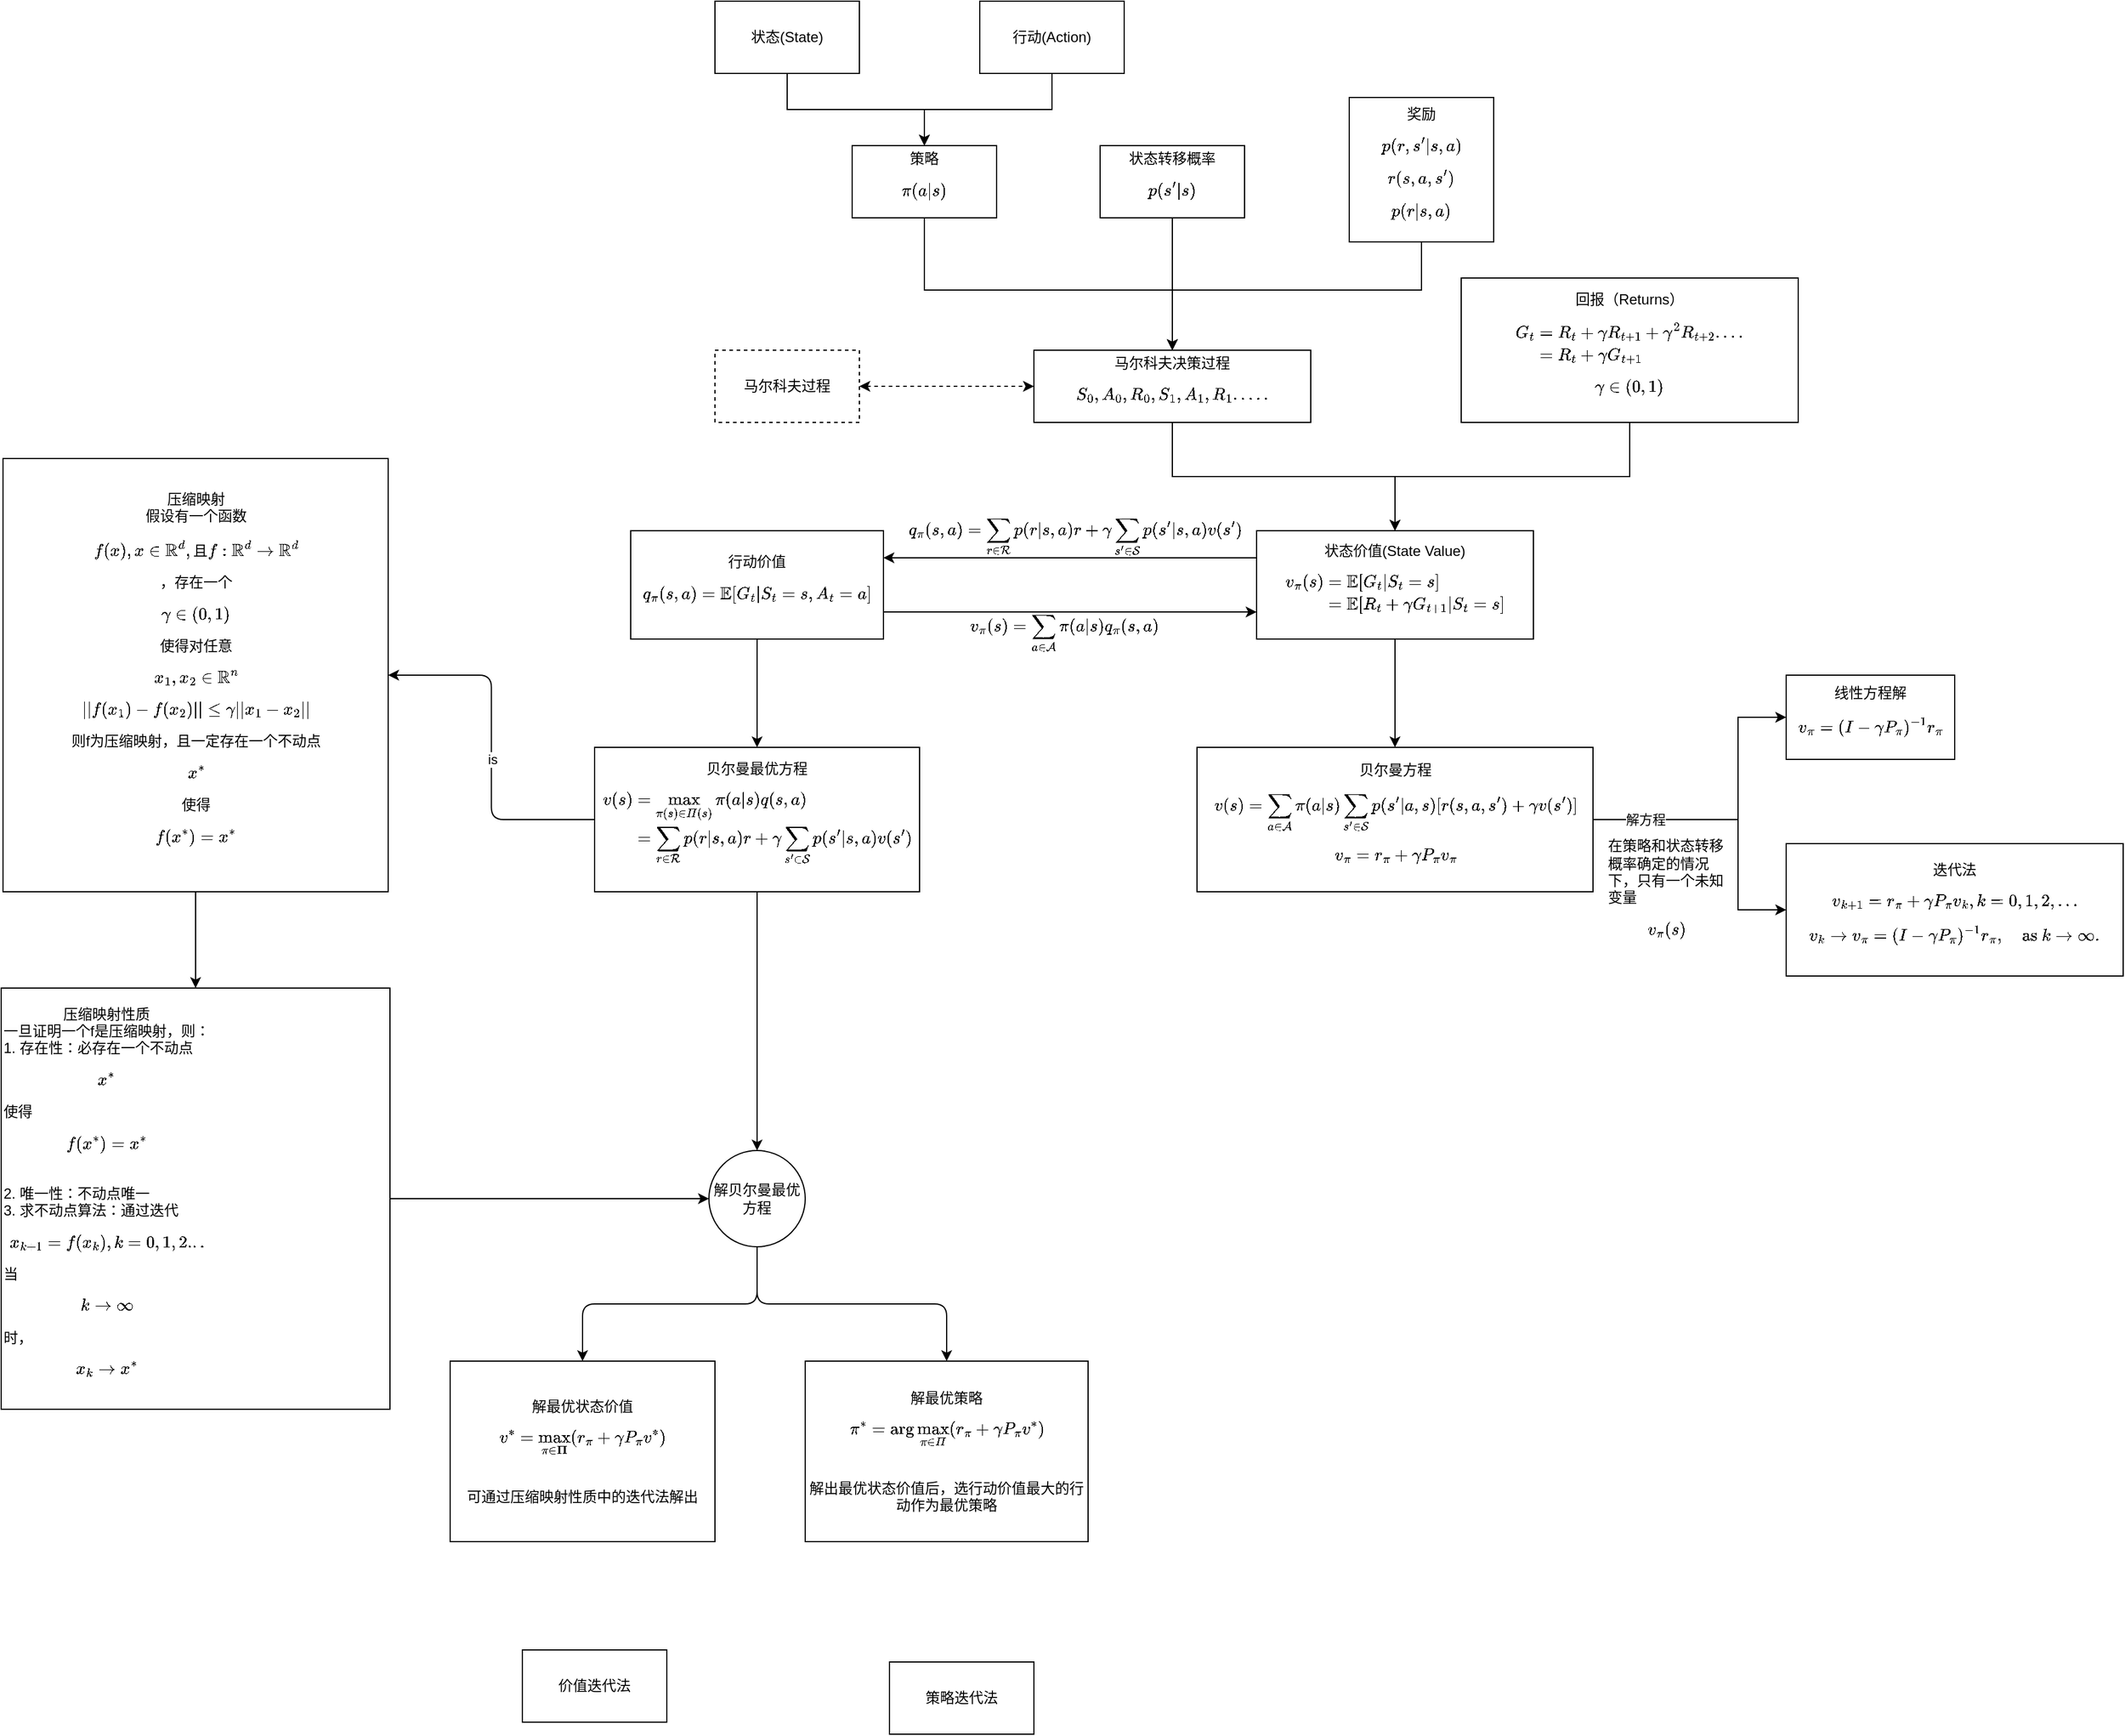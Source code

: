 <mxfile>
    <diagram name="第 1 页" id="x_sHfSsqCgIbrhNbJAqp">
        <mxGraphModel dx="1671" dy="1041" grid="1" gridSize="10" guides="1" tooltips="1" connect="1" arrows="1" fold="1" page="1" pageScale="1" pageWidth="827" pageHeight="1169" math="1" shadow="0">
            <root>
                <mxCell id="0"/>
                <mxCell id="1" parent="0"/>
                <mxCell id="-_xMZnbbGC9S2offaLYl-7" style="edgeStyle=orthogonalEdgeStyle;rounded=0;orthogonalLoop=1;jettySize=auto;html=1;" parent="1" source="-_xMZnbbGC9S2offaLYl-1" target="-_xMZnbbGC9S2offaLYl-3" edge="1">
                    <mxGeometry relative="1" as="geometry"/>
                </mxCell>
                <mxCell id="-_xMZnbbGC9S2offaLYl-1" value="状态(State)" style="rounded=0;whiteSpace=wrap;html=1;" parent="1" vertex="1">
                    <mxGeometry x="180" y="280" width="120" height="60" as="geometry"/>
                </mxCell>
                <mxCell id="-_xMZnbbGC9S2offaLYl-8" style="edgeStyle=orthogonalEdgeStyle;rounded=0;orthogonalLoop=1;jettySize=auto;html=1;entryX=0.5;entryY=0;entryDx=0;entryDy=0;" parent="1" source="-_xMZnbbGC9S2offaLYl-2" target="-_xMZnbbGC9S2offaLYl-3" edge="1">
                    <mxGeometry relative="1" as="geometry"/>
                </mxCell>
                <mxCell id="-_xMZnbbGC9S2offaLYl-2" value="行动(Action)" style="rounded=0;whiteSpace=wrap;html=1;" parent="1" vertex="1">
                    <mxGeometry x="400" y="280" width="120" height="60" as="geometry"/>
                </mxCell>
                <mxCell id="-_xMZnbbGC9S2offaLYl-9" style="edgeStyle=orthogonalEdgeStyle;rounded=0;orthogonalLoop=1;jettySize=auto;html=1;exitX=0.5;exitY=1;exitDx=0;exitDy=0;" parent="1" source="-_xMZnbbGC9S2offaLYl-3" target="-_xMZnbbGC9S2offaLYl-6" edge="1">
                    <mxGeometry relative="1" as="geometry">
                        <Array as="points">
                            <mxPoint x="354" y="520"/>
                            <mxPoint x="560" y="520"/>
                        </Array>
                    </mxGeometry>
                </mxCell>
                <mxCell id="-_xMZnbbGC9S2offaLYl-3" value="策略&lt;div&gt;$$\pi(a|s)$$&lt;/div&gt;" style="rounded=0;whiteSpace=wrap;html=1;" parent="1" vertex="1">
                    <mxGeometry x="294" y="400" width="120" height="60" as="geometry"/>
                </mxCell>
                <mxCell id="-_xMZnbbGC9S2offaLYl-10" style="edgeStyle=orthogonalEdgeStyle;rounded=0;orthogonalLoop=1;jettySize=auto;html=1;entryX=0.5;entryY=0;entryDx=0;entryDy=0;" parent="1" source="-_xMZnbbGC9S2offaLYl-4" target="-_xMZnbbGC9S2offaLYl-6" edge="1">
                    <mxGeometry relative="1" as="geometry"/>
                </mxCell>
                <mxCell id="-_xMZnbbGC9S2offaLYl-4" value="状态转移概率&lt;div&gt;$$p(s'|s)$$&lt;/div&gt;" style="rounded=0;whiteSpace=wrap;html=1;" parent="1" vertex="1">
                    <mxGeometry x="500" y="400" width="120" height="60" as="geometry"/>
                </mxCell>
                <mxCell id="-_xMZnbbGC9S2offaLYl-11" style="edgeStyle=orthogonalEdgeStyle;rounded=0;orthogonalLoop=1;jettySize=auto;html=1;entryX=0.5;entryY=0;entryDx=0;entryDy=0;exitX=0.5;exitY=1;exitDx=0;exitDy=0;" parent="1" source="-_xMZnbbGC9S2offaLYl-5" target="-_xMZnbbGC9S2offaLYl-6" edge="1">
                    <mxGeometry relative="1" as="geometry">
                        <Array as="points">
                            <mxPoint x="767" y="520"/>
                            <mxPoint x="560" y="520"/>
                        </Array>
                    </mxGeometry>
                </mxCell>
                <mxCell id="-_xMZnbbGC9S2offaLYl-5" value="奖励&lt;div&gt;$$p(r,s'|s,a)$$&lt;/div&gt;&lt;div&gt;$$r(s,a,s')$$&lt;/div&gt;&lt;div&gt;$$p(r|s,a)$$&lt;/div&gt;" style="rounded=0;whiteSpace=wrap;html=1;" parent="1" vertex="1">
                    <mxGeometry x="707" y="360" width="120" height="120" as="geometry"/>
                </mxCell>
                <mxCell id="-_xMZnbbGC9S2offaLYl-16" style="edgeStyle=orthogonalEdgeStyle;rounded=0;orthogonalLoop=1;jettySize=auto;html=1;entryX=0.5;entryY=0;entryDx=0;entryDy=0;" parent="1" source="-_xMZnbbGC9S2offaLYl-6" target="-_xMZnbbGC9S2offaLYl-15" edge="1">
                    <mxGeometry relative="1" as="geometry"/>
                </mxCell>
                <mxCell id="-_xMZnbbGC9S2offaLYl-6" value="马尔科夫决策过程&lt;div&gt;$$S_0,A_0,R_0,S_1,A_1,R_1.....$$&lt;/div&gt;" style="rounded=0;whiteSpace=wrap;html=1;" parent="1" vertex="1">
                    <mxGeometry x="445" y="570" width="230" height="60" as="geometry"/>
                </mxCell>
                <mxCell id="-_xMZnbbGC9S2offaLYl-12" value="马尔科夫过程" style="rounded=0;whiteSpace=wrap;html=1;dashed=1;" parent="1" vertex="1">
                    <mxGeometry x="180" y="570" width="120" height="60" as="geometry"/>
                </mxCell>
                <mxCell id="-_xMZnbbGC9S2offaLYl-13" value="" style="endArrow=classic;startArrow=classic;html=1;rounded=0;entryX=0;entryY=0.5;entryDx=0;entryDy=0;exitX=1;exitY=0.5;exitDx=0;exitDy=0;dashed=1;" parent="1" source="-_xMZnbbGC9S2offaLYl-12" target="-_xMZnbbGC9S2offaLYl-6" edge="1">
                    <mxGeometry width="50" height="50" relative="1" as="geometry">
                        <mxPoint x="350" y="630" as="sourcePoint"/>
                        <mxPoint x="400" y="580" as="targetPoint"/>
                    </mxGeometry>
                </mxCell>
                <mxCell id="-_xMZnbbGC9S2offaLYl-17" style="edgeStyle=orthogonalEdgeStyle;rounded=0;orthogonalLoop=1;jettySize=auto;html=1;entryX=0.5;entryY=0;entryDx=0;entryDy=0;" parent="1" source="-_xMZnbbGC9S2offaLYl-14" target="-_xMZnbbGC9S2offaLYl-15" edge="1">
                    <mxGeometry relative="1" as="geometry"/>
                </mxCell>
                <mxCell id="-_xMZnbbGC9S2offaLYl-14" value="回报（Returns）&lt;div&gt;$$\begin{align} G_t&amp;amp;=R_t + \gamma R_{t+1} + \gamma^2 R_{t+2}....\\&amp;amp;=R_t + \gamma G_{t+1}\end{align}$$&lt;/div&gt;&lt;div&gt;$$\gamma \in(0,1)$$&lt;/div&gt;" style="rounded=0;whiteSpace=wrap;html=1;" parent="1" vertex="1">
                    <mxGeometry x="800" y="510" width="280" height="120" as="geometry"/>
                </mxCell>
                <mxCell id="-_xMZnbbGC9S2offaLYl-19" style="edgeStyle=orthogonalEdgeStyle;rounded=0;orthogonalLoop=1;jettySize=auto;html=1;entryX=0.5;entryY=0;entryDx=0;entryDy=0;" parent="1" source="-_xMZnbbGC9S2offaLYl-15" target="-_xMZnbbGC9S2offaLYl-18" edge="1">
                    <mxGeometry relative="1" as="geometry"/>
                </mxCell>
                <mxCell id="-_xMZnbbGC9S2offaLYl-30" style="edgeStyle=orthogonalEdgeStyle;rounded=0;orthogonalLoop=1;jettySize=auto;html=1;entryX=1;entryY=0.25;entryDx=0;entryDy=0;exitX=0;exitY=0.25;exitDx=0;exitDy=0;" parent="1" source="-_xMZnbbGC9S2offaLYl-15" target="-_xMZnbbGC9S2offaLYl-25" edge="1">
                    <mxGeometry relative="1" as="geometry"/>
                </mxCell>
                <mxCell id="-_xMZnbbGC9S2offaLYl-15" value="状态价值(State Value)&lt;div&gt;$$\begin{align}v_{\pi}(s)&amp;amp;=\mathbb{E}[G_t|S_t=s]\\&amp;amp;=\mathbb{E}[R_t + \gamma G_{t+1}|S_t=s]\end{align}$$&lt;/div&gt;" style="rounded=0;whiteSpace=wrap;html=1;" parent="1" vertex="1">
                    <mxGeometry x="630" y="720" width="230" height="90" as="geometry"/>
                </mxCell>
                <mxCell id="-_xMZnbbGC9S2offaLYl-22" style="edgeStyle=orthogonalEdgeStyle;rounded=0;orthogonalLoop=1;jettySize=auto;html=1;entryX=0;entryY=0.5;entryDx=0;entryDy=0;" parent="1" source="-_xMZnbbGC9S2offaLYl-18" target="-_xMZnbbGC9S2offaLYl-20" edge="1">
                    <mxGeometry relative="1" as="geometry">
                        <Array as="points">
                            <mxPoint x="1030" y="960"/>
                            <mxPoint x="1030" y="875"/>
                        </Array>
                    </mxGeometry>
                </mxCell>
                <mxCell id="-_xMZnbbGC9S2offaLYl-23" style="edgeStyle=orthogonalEdgeStyle;rounded=0;orthogonalLoop=1;jettySize=auto;html=1;entryX=0;entryY=0.5;entryDx=0;entryDy=0;" parent="1" source="-_xMZnbbGC9S2offaLYl-18" target="-_xMZnbbGC9S2offaLYl-21" edge="1">
                    <mxGeometry relative="1" as="geometry">
                        <Array as="points">
                            <mxPoint x="1030" y="960"/>
                            <mxPoint x="1030" y="1035"/>
                        </Array>
                    </mxGeometry>
                </mxCell>
                <mxCell id="-_xMZnbbGC9S2offaLYl-24" value="解方程" style="edgeLabel;html=1;align=center;verticalAlign=middle;resizable=0;points=[];" parent="-_xMZnbbGC9S2offaLYl-23" vertex="1" connectable="0">
                    <mxGeometry x="-0.633" relative="1" as="geometry">
                        <mxPoint as="offset"/>
                    </mxGeometry>
                </mxCell>
                <mxCell id="-_xMZnbbGC9S2offaLYl-18" value="贝尔曼方程&lt;div&gt;&lt;font face=&quot;Helvetica&quot;&gt;$$v(s)=\sum_{a\in \mathcal{A}}\pi(a|s)\sum_{s'\in\mathcal{S}}p(s'|a,s)[r(s,a,s')+\gamma v(s')]$$&lt;/font&gt;&lt;/div&gt;&lt;div&gt;$$v_{\pi} = r_{\pi} + \gamma P_{\pi} v_{\pi}$$&lt;font face=&quot;Helvetica&quot;&gt;&lt;/font&gt;&lt;/div&gt;&lt;div&gt;&lt;/div&gt;" style="rounded=0;whiteSpace=wrap;html=1;" parent="1" vertex="1">
                    <mxGeometry x="580.5" y="900" width="329" height="120" as="geometry"/>
                </mxCell>
                <mxCell id="-_xMZnbbGC9S2offaLYl-20" value="线性方程解&lt;div&gt;$$v_{\pi} = (I-\gamma P_{\pi})^{-1}r_{\pi}$$&lt;/div&gt;" style="rounded=0;whiteSpace=wrap;html=1;" parent="1" vertex="1">
                    <mxGeometry x="1070" y="840" width="140" height="70" as="geometry"/>
                </mxCell>
                <mxCell id="-_xMZnbbGC9S2offaLYl-21" value="迭代法&lt;div&gt;$$v_{k+1} = r_{\pi} + \gamma P_{\pi} v_k, k=0,1,2,...$$&lt;/div&gt;&lt;div&gt;$$v_{k} \rightarrow v_{\pi} = (I - \gamma P_{\pi})^{-1} r_{\pi}, \quad \text{as } k \rightarrow \infty.$$&lt;/div&gt;" style="rounded=0;whiteSpace=wrap;html=1;" parent="1" vertex="1">
                    <mxGeometry x="1070" y="980" width="280" height="110" as="geometry"/>
                </mxCell>
                <mxCell id="-_xMZnbbGC9S2offaLYl-31" style="edgeStyle=orthogonalEdgeStyle;rounded=0;orthogonalLoop=1;jettySize=auto;html=1;" parent="1" source="-_xMZnbbGC9S2offaLYl-25" target="-_xMZnbbGC9S2offaLYl-26" edge="1">
                    <mxGeometry relative="1" as="geometry"/>
                </mxCell>
                <mxCell id="4" style="edgeStyle=none;html=1;entryX=0;entryY=0.75;entryDx=0;entryDy=0;exitX=1;exitY=0.75;exitDx=0;exitDy=0;" edge="1" parent="1" source="-_xMZnbbGC9S2offaLYl-25" target="-_xMZnbbGC9S2offaLYl-15">
                    <mxGeometry relative="1" as="geometry"/>
                </mxCell>
                <mxCell id="-_xMZnbbGC9S2offaLYl-25" value="行动价值&lt;br&gt;$$q_{\pi}(s,a) = \mathbb{E}[G_t|S_t=s,A_t=a]$$" style="rounded=0;whiteSpace=wrap;html=1;" parent="1" vertex="1">
                    <mxGeometry x="110" y="720" width="210" height="90" as="geometry"/>
                </mxCell>
                <mxCell id="8" style="edgeStyle=orthogonalEdgeStyle;html=1;entryX=1;entryY=0.5;entryDx=0;entryDy=0;exitX=0;exitY=0.5;exitDx=0;exitDy=0;" edge="1" parent="1" source="-_xMZnbbGC9S2offaLYl-26" target="-_xMZnbbGC9S2offaLYl-27">
                    <mxGeometry relative="1" as="geometry"/>
                </mxCell>
                <mxCell id="9" value="is" style="edgeLabel;html=1;align=center;verticalAlign=middle;resizable=0;points=[];" vertex="1" connectable="0" parent="8">
                    <mxGeometry x="-0.068" y="1" relative="1" as="geometry">
                        <mxPoint x="1" as="offset"/>
                    </mxGeometry>
                </mxCell>
                <mxCell id="13" style="edgeStyle=orthogonalEdgeStyle;html=1;entryX=0.5;entryY=0;entryDx=0;entryDy=0;" edge="1" parent="1" source="-_xMZnbbGC9S2offaLYl-26" target="15">
                    <mxGeometry relative="1" as="geometry">
                        <mxPoint x="215.0" y="1245" as="targetPoint"/>
                    </mxGeometry>
                </mxCell>
                <mxCell id="-_xMZnbbGC9S2offaLYl-26" value="贝尔曼最优方程&lt;br&gt;$$\begin{align}v(s)&amp;amp;=\max_{\pi(s)\in\mathcal{\Pi}(s)}\pi(a|s)q(s,a)\\&amp;amp;=\sum_{r\in\mathcal{R}}p(r|s,a)r + \gamma \sum_{s'\in\mathcal{S}}p(s'|s,a)v(s')&lt;br&gt;\end{align}$$" style="rounded=0;whiteSpace=wrap;html=1;" parent="1" vertex="1">
                    <mxGeometry x="80" y="900" width="270" height="120" as="geometry"/>
                </mxCell>
                <mxCell id="11" style="edgeStyle=orthogonalEdgeStyle;html=1;" edge="1" parent="1" source="-_xMZnbbGC9S2offaLYl-27" target="10">
                    <mxGeometry relative="1" as="geometry"/>
                </mxCell>
                <mxCell id="-_xMZnbbGC9S2offaLYl-27" value="压缩映射&lt;br&gt;假设有一个函数$$f(x),x\in\mathbb{R}^d, 且 f:\mathbb{R}^d \to \mathbb{R}^d$$，存在一个$$\gamma \in (0,1)$$使得对任意$$x_1,x_2 \in \mathbb{R}^n$$$$||f(x_1)-f(x_2)|| \leq \gamma ||x_1-x_2||$$则f为压缩映射，且一定存在一个不动点$$x^*$$使得$$f(x^*)=x^*$$" style="rounded=0;whiteSpace=wrap;html=1;" parent="1" vertex="1">
                    <mxGeometry x="-411.5" y="660" width="320" height="360" as="geometry"/>
                </mxCell>
                <mxCell id="-_xMZnbbGC9S2offaLYl-28" value="价值迭代法" style="rounded=0;whiteSpace=wrap;html=1;" parent="1" vertex="1">
                    <mxGeometry x="20" y="1650" width="120" height="60" as="geometry"/>
                </mxCell>
                <mxCell id="-_xMZnbbGC9S2offaLYl-29" value="策略迭代法" style="rounded=0;whiteSpace=wrap;html=1;" parent="1" vertex="1">
                    <mxGeometry x="325" y="1660" width="120" height="60" as="geometry"/>
                </mxCell>
                <mxCell id="5" value="$$q_{\pi}(s,a) = \sum_{r\in\mathcal{R}}p(r|s,a)r + \gamma \sum_{s'\in\mathcal{S}}p(s'|s,a)v(s')$$" style="text;html=1;strokeColor=none;fillColor=none;align=center;verticalAlign=middle;whiteSpace=wrap;rounded=0;" vertex="1" parent="1">
                    <mxGeometry x="400" y="710" width="160" height="30" as="geometry"/>
                </mxCell>
                <mxCell id="6" value="$$v_{\pi}(s)=\sum_{a\in\mathcal{A}}\pi(a|s)q_{\pi}(s,a)$$" style="text;html=1;strokeColor=none;fillColor=none;align=center;verticalAlign=middle;whiteSpace=wrap;rounded=0;" vertex="1" parent="1">
                    <mxGeometry x="340" y="790" width="260" height="30" as="geometry"/>
                </mxCell>
                <mxCell id="7" value="在策略和状态转移概率确定的情况下，只有一个未知变量$$v_{\pi}(s)$$&amp;nbsp;" style="text;html=1;strokeColor=none;fillColor=none;align=left;verticalAlign=middle;whiteSpace=wrap;rounded=0;" vertex="1" parent="1">
                    <mxGeometry x="920" y="1000" width="100" height="60" as="geometry"/>
                </mxCell>
                <mxCell id="14" style="edgeStyle=orthogonalEdgeStyle;html=1;entryX=0;entryY=0.5;entryDx=0;entryDy=0;" edge="1" parent="1" source="10" target="15">
                    <mxGeometry relative="1" as="geometry">
                        <mxPoint x="155.0" y="1275" as="targetPoint"/>
                    </mxGeometry>
                </mxCell>
                <mxCell id="10" value="&lt;div style=&quot;text-align: center;&quot;&gt;&lt;span style=&quot;background-color: initial;&quot;&gt;压缩映射性质&lt;/span&gt;&lt;/div&gt;一旦证明一个f是压缩映射，则：&lt;br&gt;1. 存在性：必存在一个不动点$$x^*$$使得$$f(x^*)=x^*$$&lt;br&gt;2. 唯一性：不动点唯一&lt;br&gt;3. 求不动点算法：通过迭代$$x_{k+1}=f(x_k),k=0,1,2...$$当$$k\to\infty$$时，$$x_k\to x^*$$" style="rounded=0;whiteSpace=wrap;html=1;align=left;" vertex="1" parent="1">
                    <mxGeometry x="-413" y="1100" width="323" height="350" as="geometry"/>
                </mxCell>
                <mxCell id="18" style="edgeStyle=orthogonalEdgeStyle;html=1;" edge="1" parent="1" source="15" target="16">
                    <mxGeometry relative="1" as="geometry"/>
                </mxCell>
                <mxCell id="19" style="edgeStyle=orthogonalEdgeStyle;html=1;" edge="1" parent="1" source="15" target="17">
                    <mxGeometry relative="1" as="geometry"/>
                </mxCell>
                <mxCell id="15" value="解贝尔曼最优方程" style="ellipse;whiteSpace=wrap;html=1;aspect=fixed;" vertex="1" parent="1">
                    <mxGeometry x="175" y="1235" width="80" height="80" as="geometry"/>
                </mxCell>
                <mxCell id="16" value="解最优状态价值&lt;br&gt;$$v^*=\max_{\pi\in\mathbb{\Pi}}(r_{\pi} + \gamma P_{\pi} v^*)$$&lt;br&gt;可通过压缩映射性质中的迭代法解出" style="rounded=0;whiteSpace=wrap;html=1;" vertex="1" parent="1">
                    <mxGeometry x="-40" y="1410" width="220" height="150" as="geometry"/>
                </mxCell>
                <mxCell id="17" value="解最优策略&lt;br&gt;$$\pi^*=\mathrm{arg}\max_{\pi\in\mathcal{\Pi}}(r_{\pi} + \gamma P_{\pi}v^*)$$&lt;br&gt;解出最优状态价值后，选行动价值最大的行动作为最优策略" style="rounded=0;whiteSpace=wrap;html=1;" vertex="1" parent="1">
                    <mxGeometry x="255" y="1410" width="235" height="150" as="geometry"/>
                </mxCell>
            </root>
        </mxGraphModel>
    </diagram>
</mxfile>